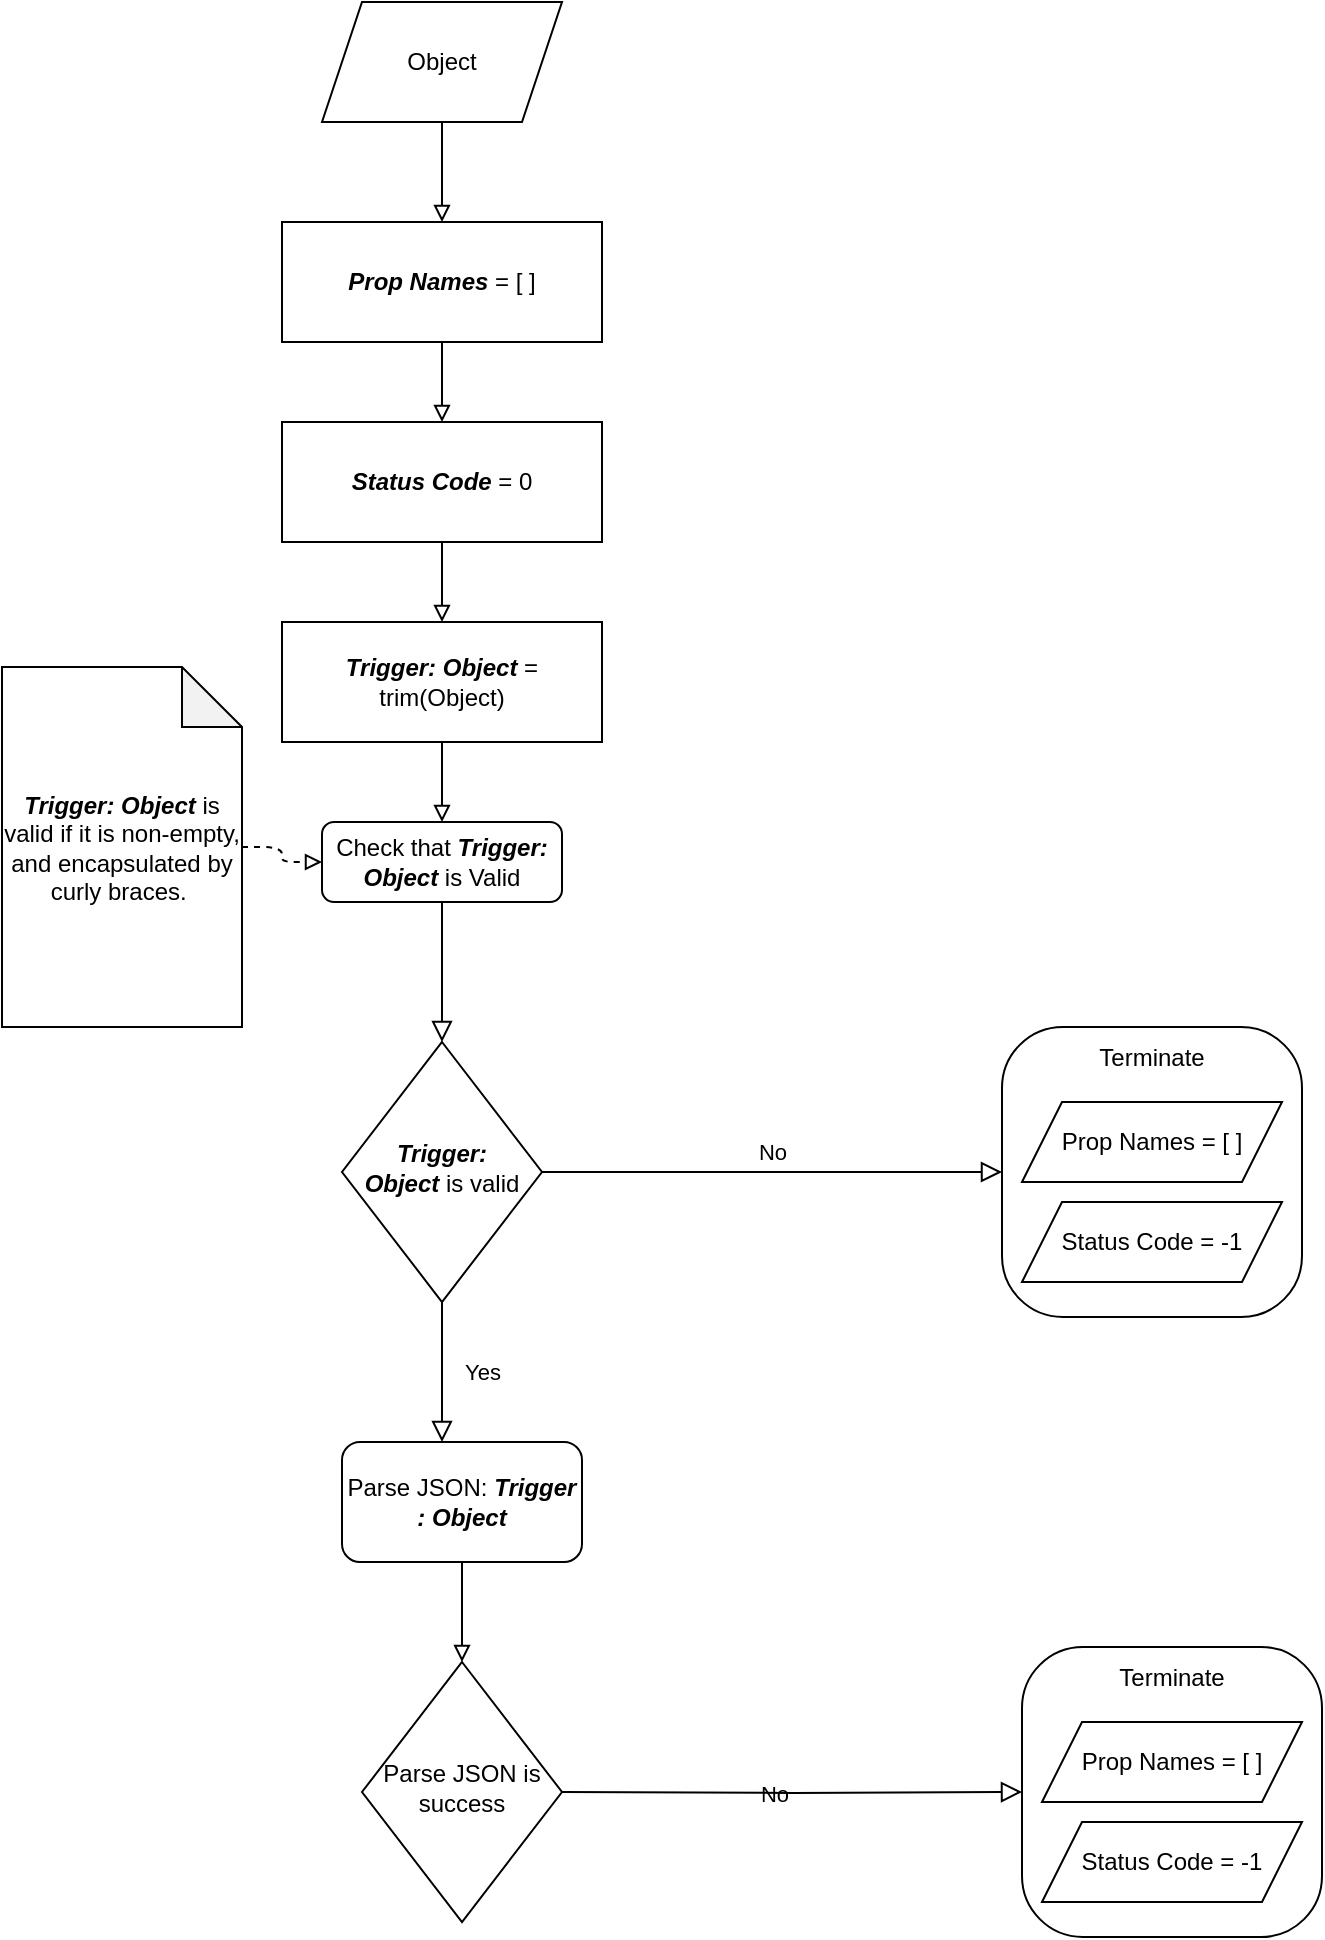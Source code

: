 <mxfile version="20.0.3" type="github">
  <diagram id="C5RBs43oDa-KdzZeNtuy" name="Page-1">
    <mxGraphModel dx="1038" dy="1748" grid="1" gridSize="10" guides="1" tooltips="1" connect="1" arrows="1" fold="1" page="1" pageScale="1" pageWidth="827" pageHeight="1169" math="0" shadow="0">
      <root>
        <mxCell id="WIyWlLk6GJQsqaUBKTNV-0" />
        <mxCell id="WIyWlLk6GJQsqaUBKTNV-1" parent="WIyWlLk6GJQsqaUBKTNV-0" />
        <mxCell id="WIyWlLk6GJQsqaUBKTNV-2" value="" style="rounded=0;html=1;jettySize=auto;orthogonalLoop=1;fontSize=11;endArrow=block;endFill=0;endSize=8;strokeWidth=1;shadow=0;labelBackgroundColor=none;edgeStyle=orthogonalEdgeStyle;" parent="WIyWlLk6GJQsqaUBKTNV-1" source="WIyWlLk6GJQsqaUBKTNV-3" target="WIyWlLk6GJQsqaUBKTNV-6" edge="1">
          <mxGeometry relative="1" as="geometry" />
        </mxCell>
        <mxCell id="WIyWlLk6GJQsqaUBKTNV-3" value="Check that &lt;b&gt;&lt;i&gt;Trigger: Object&lt;/i&gt;&lt;/b&gt; is Valid" style="rounded=1;whiteSpace=wrap;html=1;fontSize=12;glass=0;strokeWidth=1;shadow=0;" parent="WIyWlLk6GJQsqaUBKTNV-1" vertex="1">
          <mxGeometry x="160" y="200" width="120" height="40" as="geometry" />
        </mxCell>
        <mxCell id="WIyWlLk6GJQsqaUBKTNV-4" value="Yes" style="rounded=0;html=1;jettySize=auto;orthogonalLoop=1;fontSize=11;endArrow=block;endFill=0;endSize=8;strokeWidth=1;shadow=0;labelBackgroundColor=none;edgeStyle=orthogonalEdgeStyle;" parent="WIyWlLk6GJQsqaUBKTNV-1" source="WIyWlLk6GJQsqaUBKTNV-6" edge="1">
          <mxGeometry y="20" relative="1" as="geometry">
            <mxPoint as="offset" />
            <mxPoint x="220" y="510" as="targetPoint" />
            <Array as="points">
              <mxPoint x="220" y="460" />
              <mxPoint x="220" y="460" />
            </Array>
          </mxGeometry>
        </mxCell>
        <mxCell id="WIyWlLk6GJQsqaUBKTNV-5" value="No" style="edgeStyle=orthogonalEdgeStyle;rounded=0;html=1;jettySize=auto;orthogonalLoop=1;fontSize=11;endArrow=block;endFill=0;endSize=8;strokeWidth=1;shadow=0;labelBackgroundColor=none;startArrow=none;exitX=1;exitY=0.5;exitDx=0;exitDy=0;" parent="WIyWlLk6GJQsqaUBKTNV-1" source="WIyWlLk6GJQsqaUBKTNV-6" target="WIyWlLk6GJQsqaUBKTNV-7" edge="1">
          <mxGeometry y="10" relative="1" as="geometry">
            <mxPoint as="offset" />
            <mxPoint x="480" y="430" as="sourcePoint" />
          </mxGeometry>
        </mxCell>
        <mxCell id="WIyWlLk6GJQsqaUBKTNV-6" value="&lt;b&gt;&lt;i&gt;Trigger: Object&amp;nbsp;&lt;/i&gt;&lt;/b&gt;is valid" style="rhombus;whiteSpace=wrap;html=1;shadow=0;fontFamily=Helvetica;fontSize=12;align=center;strokeWidth=1;spacing=6;spacingTop=-4;" parent="WIyWlLk6GJQsqaUBKTNV-1" vertex="1">
          <mxGeometry x="170" y="310" width="100" height="130" as="geometry" />
        </mxCell>
        <mxCell id="WIyWlLk6GJQsqaUBKTNV-7" value="&lt;div style=&quot;&quot;&gt;&lt;span style=&quot;background-color: initial;&quot;&gt;Terminate&lt;/span&gt;&lt;/div&gt;&lt;div style=&quot;&quot;&gt;&lt;span style=&quot;background-color: initial;&quot;&gt;&lt;br&gt;&lt;/span&gt;&lt;/div&gt;&lt;div style=&quot;&quot;&gt;&lt;span style=&quot;background-color: initial;&quot;&gt;&lt;br&gt;&lt;/span&gt;&lt;/div&gt;&lt;div style=&quot;&quot;&gt;&lt;span style=&quot;background-color: initial;&quot;&gt;&lt;br&gt;&lt;/span&gt;&lt;/div&gt;&lt;div style=&quot;&quot;&gt;&lt;span style=&quot;background-color: initial;&quot;&gt;&lt;br&gt;&lt;/span&gt;&lt;/div&gt;&lt;div style=&quot;&quot;&gt;&lt;span style=&quot;background-color: initial;&quot;&gt;&lt;br&gt;&lt;/span&gt;&lt;/div&gt;&lt;div style=&quot;&quot;&gt;&lt;span style=&quot;background-color: initial;&quot;&gt;&lt;br&gt;&lt;/span&gt;&lt;/div&gt;&lt;div style=&quot;&quot;&gt;&lt;span style=&quot;background-color: initial;&quot;&gt;&lt;br&gt;&lt;/span&gt;&lt;/div&gt;&lt;div style=&quot;&quot;&gt;&lt;span style=&quot;background-color: initial;&quot;&gt;&lt;br&gt;&lt;/span&gt;&lt;/div&gt;" style="rounded=1;whiteSpace=wrap;html=1;fontSize=12;glass=0;strokeWidth=1;shadow=0;align=center;arcSize=21;" parent="WIyWlLk6GJQsqaUBKTNV-1" vertex="1">
          <mxGeometry x="500" y="302.5" width="150" height="145" as="geometry" />
        </mxCell>
        <mxCell id="1xuKd2SJVK0tbqC5xPPG-14" style="edgeStyle=orthogonalEdgeStyle;rounded=1;orthogonalLoop=1;jettySize=auto;html=1;endArrow=block;endFill=0;strokeColor=#000000;" edge="1" parent="WIyWlLk6GJQsqaUBKTNV-1" source="1xuKd2SJVK0tbqC5xPPG-0" target="1xuKd2SJVK0tbqC5xPPG-13">
          <mxGeometry relative="1" as="geometry" />
        </mxCell>
        <mxCell id="1xuKd2SJVK0tbqC5xPPG-0" value="Object" style="shape=parallelogram;perimeter=parallelogramPerimeter;whiteSpace=wrap;html=1;fixedSize=1;" vertex="1" parent="WIyWlLk6GJQsqaUBKTNV-1">
          <mxGeometry x="160" y="-210" width="120" height="60" as="geometry" />
        </mxCell>
        <mxCell id="1xuKd2SJVK0tbqC5xPPG-10" style="edgeStyle=orthogonalEdgeStyle;rounded=1;orthogonalLoop=1;jettySize=auto;html=1;endArrow=block;endFill=0;strokeColor=#000000;" edge="1" parent="WIyWlLk6GJQsqaUBKTNV-1" source="1xuKd2SJVK0tbqC5xPPG-1" target="WIyWlLk6GJQsqaUBKTNV-3">
          <mxGeometry relative="1" as="geometry" />
        </mxCell>
        <mxCell id="1xuKd2SJVK0tbqC5xPPG-1" value="&lt;b&gt;&lt;i&gt;Trigger: Object&lt;/i&gt;&lt;/b&gt; = trim(Object)" style="rounded=0;whiteSpace=wrap;html=1;" vertex="1" parent="WIyWlLk6GJQsqaUBKTNV-1">
          <mxGeometry x="140" y="100" width="160" height="60" as="geometry" />
        </mxCell>
        <mxCell id="1xuKd2SJVK0tbqC5xPPG-11" style="edgeStyle=orthogonalEdgeStyle;rounded=1;orthogonalLoop=1;jettySize=auto;html=1;endArrow=block;endFill=0;strokeColor=#000000;dashed=1;" edge="1" parent="WIyWlLk6GJQsqaUBKTNV-1" source="1xuKd2SJVK0tbqC5xPPG-3" target="WIyWlLk6GJQsqaUBKTNV-3">
          <mxGeometry relative="1" as="geometry" />
        </mxCell>
        <mxCell id="1xuKd2SJVK0tbqC5xPPG-3" value="&lt;b&gt;&lt;i&gt;Trigger: Object&lt;/i&gt;&lt;/b&gt; is valid if it is non-empty, and encapsulated by curly braces.&amp;nbsp;" style="shape=note;whiteSpace=wrap;html=1;backgroundOutline=1;darkOpacity=0.05;" vertex="1" parent="WIyWlLk6GJQsqaUBKTNV-1">
          <mxGeometry y="122.5" width="120" height="180" as="geometry" />
        </mxCell>
        <mxCell id="1xuKd2SJVK0tbqC5xPPG-5" value="Status Code = -1" style="shape=parallelogram;perimeter=parallelogramPerimeter;whiteSpace=wrap;html=1;fixedSize=1;" vertex="1" parent="WIyWlLk6GJQsqaUBKTNV-1">
          <mxGeometry x="510" y="390" width="130" height="40" as="geometry" />
        </mxCell>
        <mxCell id="1xuKd2SJVK0tbqC5xPPG-6" value="Prop Names = [ ]" style="shape=parallelogram;perimeter=parallelogramPerimeter;whiteSpace=wrap;html=1;fixedSize=1;" vertex="1" parent="WIyWlLk6GJQsqaUBKTNV-1">
          <mxGeometry x="510" y="340" width="130" height="40" as="geometry" />
        </mxCell>
        <mxCell id="1xuKd2SJVK0tbqC5xPPG-16" style="edgeStyle=orthogonalEdgeStyle;rounded=1;orthogonalLoop=1;jettySize=auto;html=1;endArrow=block;endFill=0;strokeColor=#000000;" edge="1" parent="WIyWlLk6GJQsqaUBKTNV-1" source="1xuKd2SJVK0tbqC5xPPG-12" target="1xuKd2SJVK0tbqC5xPPG-1">
          <mxGeometry relative="1" as="geometry" />
        </mxCell>
        <mxCell id="1xuKd2SJVK0tbqC5xPPG-12" value="&lt;i style=&quot;font-weight: bold;&quot;&gt;Status Code &lt;/i&gt;= 0" style="rounded=0;whiteSpace=wrap;html=1;" vertex="1" parent="WIyWlLk6GJQsqaUBKTNV-1">
          <mxGeometry x="140" width="160" height="60" as="geometry" />
        </mxCell>
        <mxCell id="1xuKd2SJVK0tbqC5xPPG-15" style="edgeStyle=orthogonalEdgeStyle;rounded=1;orthogonalLoop=1;jettySize=auto;html=1;endArrow=block;endFill=0;strokeColor=#000000;" edge="1" parent="WIyWlLk6GJQsqaUBKTNV-1" source="1xuKd2SJVK0tbqC5xPPG-13" target="1xuKd2SJVK0tbqC5xPPG-12">
          <mxGeometry relative="1" as="geometry" />
        </mxCell>
        <mxCell id="1xuKd2SJVK0tbqC5xPPG-13" value="&lt;b&gt;&lt;i&gt;Prop Names&amp;nbsp;&lt;/i&gt;&lt;/b&gt;= [ ]" style="rounded=0;whiteSpace=wrap;html=1;" vertex="1" parent="WIyWlLk6GJQsqaUBKTNV-1">
          <mxGeometry x="140" y="-100" width="160" height="60" as="geometry" />
        </mxCell>
        <mxCell id="1xuKd2SJVK0tbqC5xPPG-19" style="edgeStyle=orthogonalEdgeStyle;rounded=1;orthogonalLoop=1;jettySize=auto;html=1;endArrow=block;endFill=0;strokeColor=#000000;" edge="1" parent="WIyWlLk6GJQsqaUBKTNV-1" source="1xuKd2SJVK0tbqC5xPPG-17" target="1xuKd2SJVK0tbqC5xPPG-18">
          <mxGeometry relative="1" as="geometry" />
        </mxCell>
        <mxCell id="1xuKd2SJVK0tbqC5xPPG-17" value="Parse JSON: &lt;b&gt;&lt;i&gt;Trigger : Object&lt;/i&gt;&lt;/b&gt;" style="rounded=1;whiteSpace=wrap;html=1;" vertex="1" parent="WIyWlLk6GJQsqaUBKTNV-1">
          <mxGeometry x="170" y="510" width="120" height="60" as="geometry" />
        </mxCell>
        <mxCell id="1xuKd2SJVK0tbqC5xPPG-18" value="Parse JSON is success" style="rhombus;whiteSpace=wrap;html=1;shadow=0;fontFamily=Helvetica;fontSize=12;align=center;strokeWidth=1;spacing=6;spacingTop=-4;" vertex="1" parent="WIyWlLk6GJQsqaUBKTNV-1">
          <mxGeometry x="180" y="620" width="100" height="130" as="geometry" />
        </mxCell>
        <mxCell id="1xuKd2SJVK0tbqC5xPPG-20" value="No" style="edgeStyle=orthogonalEdgeStyle;rounded=0;html=1;jettySize=auto;orthogonalLoop=1;fontSize=11;endArrow=block;endFill=0;endSize=8;strokeWidth=1;shadow=0;labelBackgroundColor=none;startArrow=none;exitX=1;exitY=0.5;exitDx=0;exitDy=0;" edge="1" parent="WIyWlLk6GJQsqaUBKTNV-1" target="1xuKd2SJVK0tbqC5xPPG-21">
          <mxGeometry y="10" relative="1" as="geometry">
            <mxPoint as="offset" />
            <mxPoint x="280" y="685" as="sourcePoint" />
          </mxGeometry>
        </mxCell>
        <mxCell id="1xuKd2SJVK0tbqC5xPPG-21" value="&lt;div style=&quot;&quot;&gt;&lt;span style=&quot;background-color: initial;&quot;&gt;Terminate&lt;/span&gt;&lt;/div&gt;&lt;div style=&quot;&quot;&gt;&lt;span style=&quot;background-color: initial;&quot;&gt;&lt;br&gt;&lt;/span&gt;&lt;/div&gt;&lt;div style=&quot;&quot;&gt;&lt;span style=&quot;background-color: initial;&quot;&gt;&lt;br&gt;&lt;/span&gt;&lt;/div&gt;&lt;div style=&quot;&quot;&gt;&lt;span style=&quot;background-color: initial;&quot;&gt;&lt;br&gt;&lt;/span&gt;&lt;/div&gt;&lt;div style=&quot;&quot;&gt;&lt;span style=&quot;background-color: initial;&quot;&gt;&lt;br&gt;&lt;/span&gt;&lt;/div&gt;&lt;div style=&quot;&quot;&gt;&lt;span style=&quot;background-color: initial;&quot;&gt;&lt;br&gt;&lt;/span&gt;&lt;/div&gt;&lt;div style=&quot;&quot;&gt;&lt;span style=&quot;background-color: initial;&quot;&gt;&lt;br&gt;&lt;/span&gt;&lt;/div&gt;&lt;div style=&quot;&quot;&gt;&lt;span style=&quot;background-color: initial;&quot;&gt;&lt;br&gt;&lt;/span&gt;&lt;/div&gt;&lt;div style=&quot;&quot;&gt;&lt;span style=&quot;background-color: initial;&quot;&gt;&lt;br&gt;&lt;/span&gt;&lt;/div&gt;" style="rounded=1;whiteSpace=wrap;html=1;fontSize=12;glass=0;strokeWidth=1;shadow=0;align=center;arcSize=21;" vertex="1" parent="WIyWlLk6GJQsqaUBKTNV-1">
          <mxGeometry x="510" y="612.5" width="150" height="145" as="geometry" />
        </mxCell>
        <mxCell id="1xuKd2SJVK0tbqC5xPPG-22" value="Status Code = -1" style="shape=parallelogram;perimeter=parallelogramPerimeter;whiteSpace=wrap;html=1;fixedSize=1;" vertex="1" parent="WIyWlLk6GJQsqaUBKTNV-1">
          <mxGeometry x="520" y="700" width="130" height="40" as="geometry" />
        </mxCell>
        <mxCell id="1xuKd2SJVK0tbqC5xPPG-23" value="Prop Names = [ ]" style="shape=parallelogram;perimeter=parallelogramPerimeter;whiteSpace=wrap;html=1;fixedSize=1;" vertex="1" parent="WIyWlLk6GJQsqaUBKTNV-1">
          <mxGeometry x="520" y="650" width="130" height="40" as="geometry" />
        </mxCell>
      </root>
    </mxGraphModel>
  </diagram>
</mxfile>
